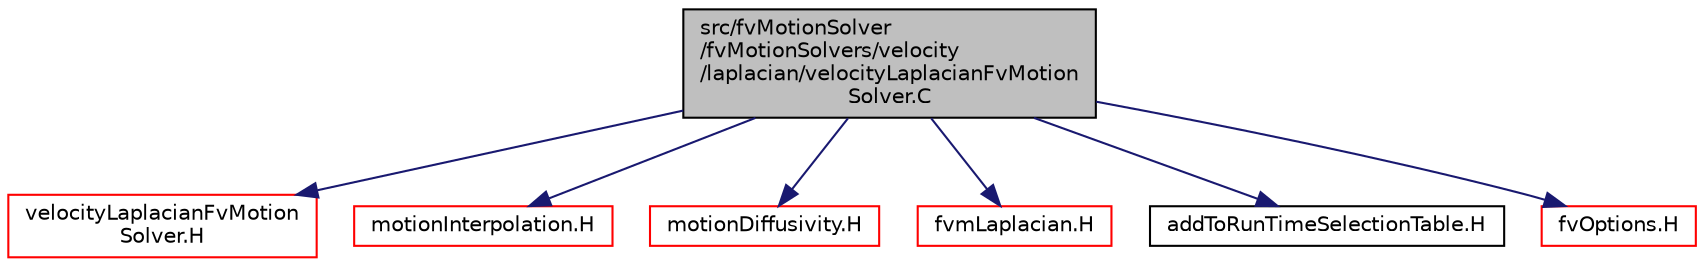 digraph "src/fvMotionSolver/fvMotionSolvers/velocity/laplacian/velocityLaplacianFvMotionSolver.C"
{
  bgcolor="transparent";
  edge [fontname="Helvetica",fontsize="10",labelfontname="Helvetica",labelfontsize="10"];
  node [fontname="Helvetica",fontsize="10",shape=record];
  Node1 [label="src/fvMotionSolver\l/fvMotionSolvers/velocity\l/laplacian/velocityLaplacianFvMotion\lSolver.C",height=0.2,width=0.4,color="black", fillcolor="grey75", style="filled" fontcolor="black"];
  Node1 -> Node2 [color="midnightblue",fontsize="10",style="solid",fontname="Helvetica"];
  Node2 [label="velocityLaplacianFvMotion\lSolver.H",height=0.2,width=0.4,color="red",URL="$velocityLaplacianFvMotionSolver_8H.html"];
  Node1 -> Node3 [color="midnightblue",fontsize="10",style="solid",fontname="Helvetica"];
  Node3 [label="motionInterpolation.H",height=0.2,width=0.4,color="red",URL="$motionInterpolation_8H.html"];
  Node1 -> Node4 [color="midnightblue",fontsize="10",style="solid",fontname="Helvetica"];
  Node4 [label="motionDiffusivity.H",height=0.2,width=0.4,color="red",URL="$motionDiffusivity_8H.html"];
  Node1 -> Node5 [color="midnightblue",fontsize="10",style="solid",fontname="Helvetica"];
  Node5 [label="fvmLaplacian.H",height=0.2,width=0.4,color="red",URL="$fvmLaplacian_8H.html",tooltip="Calculate the matrix for the laplacian of the field. "];
  Node1 -> Node6 [color="midnightblue",fontsize="10",style="solid",fontname="Helvetica"];
  Node6 [label="addToRunTimeSelectionTable.H",height=0.2,width=0.4,color="black",URL="$addToRunTimeSelectionTable_8H.html",tooltip="Macros for easy insertion into run-time selection tables. "];
  Node1 -> Node7 [color="midnightblue",fontsize="10",style="solid",fontname="Helvetica"];
  Node7 [label="fvOptions.H",height=0.2,width=0.4,color="red",URL="$fvOptions_8H.html"];
}
